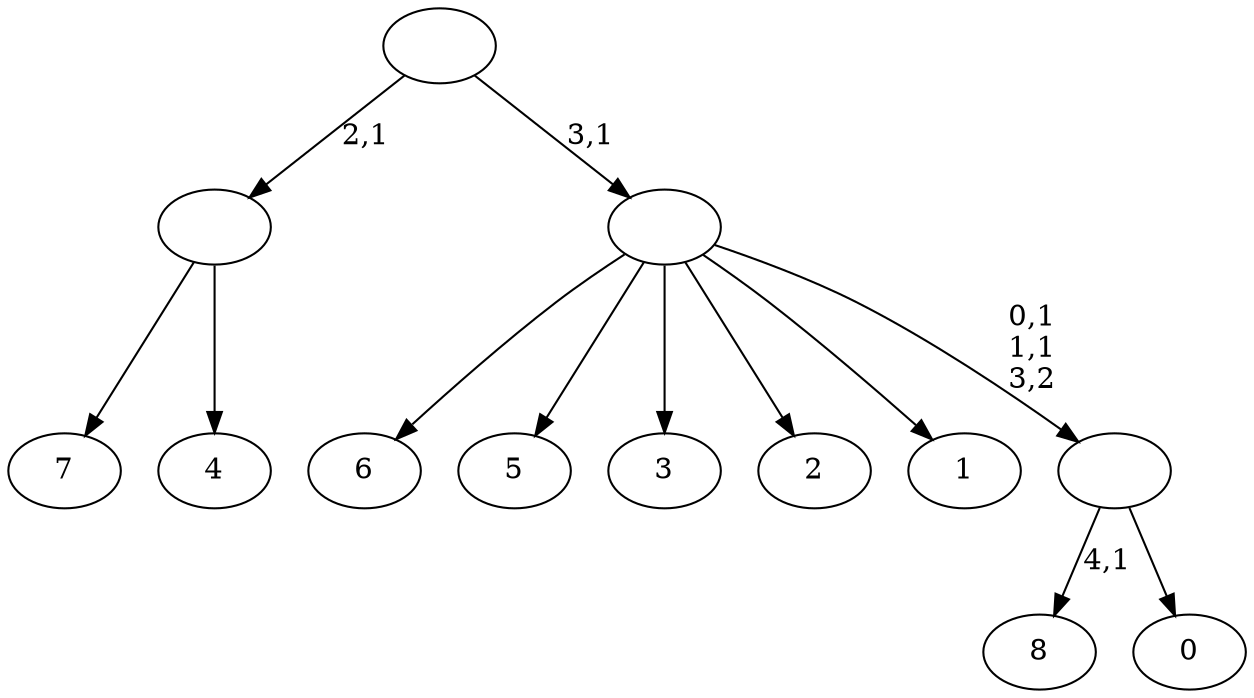 digraph T {
	14 [label="8"]
	12 [label="7"]
	11 [label="6"]
	10 [label="5"]
	9 [label="4"]
	8 [label=""]
	7 [label="3"]
	6 [label="2"]
	5 [label="1"]
	4 [label="0"]
	3 [label=""]
	1 [label=""]
	0 [label=""]
	8 -> 12 [label=""]
	8 -> 9 [label=""]
	3 -> 14 [label="4,1"]
	3 -> 4 [label=""]
	1 -> 3 [label="0,1\n1,1\n3,2"]
	1 -> 11 [label=""]
	1 -> 10 [label=""]
	1 -> 7 [label=""]
	1 -> 6 [label=""]
	1 -> 5 [label=""]
	0 -> 8 [label="2,1"]
	0 -> 1 [label="3,1"]
}
